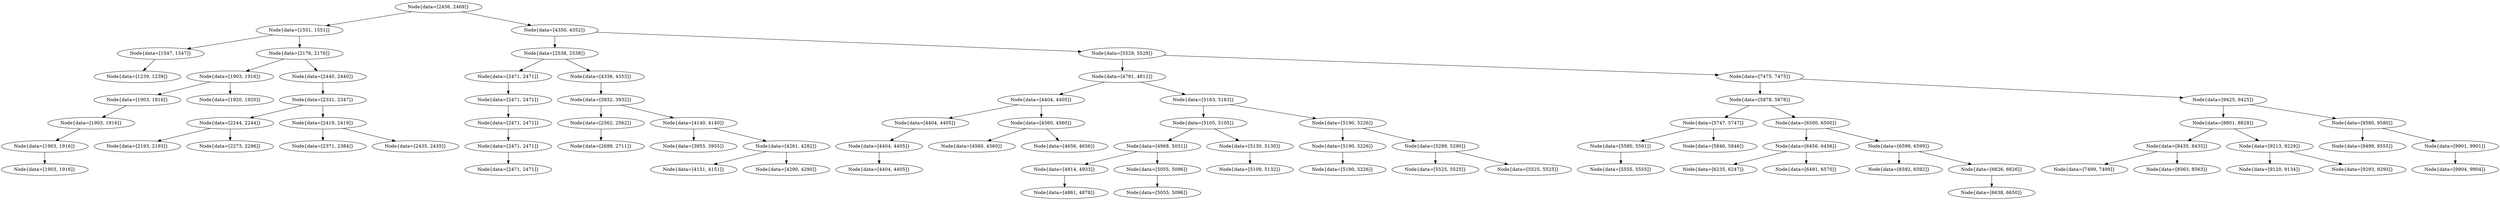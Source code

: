 digraph G{
1131918171 [label="Node{data=[2456, 2469]}"]
1131918171 -> 551300593
551300593 [label="Node{data=[1551, 1551]}"]
551300593 -> 978920172
978920172 [label="Node{data=[1547, 1547]}"]
978920172 -> 1047202004
1047202004 [label="Node{data=[1239, 1239]}"]
551300593 -> 1090029865
1090029865 [label="Node{data=[2176, 2176]}"]
1090029865 -> 25859938
25859938 [label="Node{data=[1903, 1916]}"]
25859938 -> 1916242941
1916242941 [label="Node{data=[1903, 1916]}"]
1916242941 -> 343670983
343670983 [label="Node{data=[1903, 1916]}"]
343670983 -> 273248928
273248928 [label="Node{data=[1903, 1916]}"]
273248928 -> 1169020492
1169020492 [label="Node{data=[1903, 1916]}"]
25859938 -> 185324903
185324903 [label="Node{data=[1920, 1920]}"]
1090029865 -> 2139457273
2139457273 [label="Node{data=[2440, 2440]}"]
2139457273 -> 612509659
612509659 [label="Node{data=[2331, 2347]}"]
612509659 -> 263625393
263625393 [label="Node{data=[2244, 2244]}"]
263625393 -> 1522779853
1522779853 [label="Node{data=[2193, 2193]}"]
263625393 -> 153235746
153235746 [label="Node{data=[2273, 2296]}"]
612509659 -> 1009480482
1009480482 [label="Node{data=[2419, 2419]}"]
1009480482 -> 124982532
124982532 [label="Node{data=[2371, 2384]}"]
1009480482 -> 1136811657
1136811657 [label="Node{data=[2435, 2435]}"]
1131918171 -> 1534184690
1534184690 [label="Node{data=[4350, 4352]}"]
1534184690 -> 1008994013
1008994013 [label="Node{data=[2538, 2538]}"]
1008994013 -> 601943912
601943912 [label="Node{data=[2471, 2471]}"]
601943912 -> 1913113483
1913113483 [label="Node{data=[2471, 2471]}"]
1913113483 -> 658808677
658808677 [label="Node{data=[2471, 2471]}"]
658808677 -> 994736062
994736062 [label="Node{data=[2471, 2471]}"]
994736062 -> 536171536
536171536 [label="Node{data=[2471, 2471]}"]
1008994013 -> 1398968310
1398968310 [label="Node{data=[4336, 4353]}"]
1398968310 -> 1348373832
1348373832 [label="Node{data=[3932, 3932]}"]
1348373832 -> 943843194
943843194 [label="Node{data=[2562, 2562]}"]
943843194 -> 220291510
220291510 [label="Node{data=[2699, 2711]}"]
1348373832 -> 1249592027
1249592027 [label="Node{data=[4140, 4140]}"]
1249592027 -> 1852551697
1852551697 [label="Node{data=[3955, 3955]}"]
1249592027 -> 1495724689
1495724689 [label="Node{data=[4261, 4282]}"]
1495724689 -> 1594623186
1594623186 [label="Node{data=[4151, 4151]}"]
1495724689 -> 1341257842
1341257842 [label="Node{data=[4290, 4290]}"]
1534184690 -> 2084118695
2084118695 [label="Node{data=[5529, 5529]}"]
2084118695 -> 317061067
317061067 [label="Node{data=[4791, 4812]}"]
317061067 -> 770726865
770726865 [label="Node{data=[4404, 4405]}"]
770726865 -> 1837241461
1837241461 [label="Node{data=[4404, 4405]}"]
1837241461 -> 1485516154
1485516154 [label="Node{data=[4404, 4405]}"]
1485516154 -> 1701691919
1701691919 [label="Node{data=[4404, 4405]}"]
770726865 -> 1248605088
1248605088 [label="Node{data=[4560, 4560]}"]
1248605088 -> 934324004
934324004 [label="Node{data=[4560, 4560]}"]
1248605088 -> 919710805
919710805 [label="Node{data=[4656, 4656]}"]
317061067 -> 1034382650
1034382650 [label="Node{data=[5163, 5163]}"]
1034382650 -> 377333789
377333789 [label="Node{data=[5105, 5105]}"]
377333789 -> 616998001
616998001 [label="Node{data=[4968, 5031]}"]
616998001 -> 533600184
533600184 [label="Node{data=[4914, 4933]}"]
533600184 -> 419854278
419854278 [label="Node{data=[4861, 4878]}"]
616998001 -> 1656756667
1656756667 [label="Node{data=[5055, 5096]}"]
1656756667 -> 1932844222
1932844222 [label="Node{data=[5055, 5096]}"]
377333789 -> 480802487
480802487 [label="Node{data=[5130, 5130]}"]
480802487 -> 918198947
918198947 [label="Node{data=[5109, 5132]}"]
1034382650 -> 1423265806
1423265806 [label="Node{data=[5190, 5226]}"]
1423265806 -> 30516998
30516998 [label="Node{data=[5190, 5226]}"]
30516998 -> 1578329157
1578329157 [label="Node{data=[5190, 5226]}"]
1423265806 -> 1017021094
1017021094 [label="Node{data=[5289, 5290]}"]
1017021094 -> 1110827035
1110827035 [label="Node{data=[5525, 5525]}"]
1017021094 -> 1322292940
1322292940 [label="Node{data=[5525, 5525]}"]
2084118695 -> 186966559
186966559 [label="Node{data=[7475, 7475]}"]
186966559 -> 1139264111
1139264111 [label="Node{data=[5878, 5878]}"]
1139264111 -> 775937840
775937840 [label="Node{data=[5747, 5747]}"]
775937840 -> 1687374541
1687374541 [label="Node{data=[5580, 5591]}"]
1687374541 -> 1208711258
1208711258 [label="Node{data=[5555, 5555]}"]
775937840 -> 893548422
893548422 [label="Node{data=[5846, 5846]}"]
1139264111 -> 1700067393
1700067393 [label="Node{data=[6500, 6500]}"]
1700067393 -> 468652804
468652804 [label="Node{data=[6456, 6456]}"]
468652804 -> 137720203
137720203 [label="Node{data=[6235, 6247]}"]
468652804 -> 778946892
778946892 [label="Node{data=[6491, 6570]}"]
1700067393 -> 1815722544
1815722544 [label="Node{data=[6599, 6599]}"]
1815722544 -> 254669696
254669696 [label="Node{data=[6592, 6592]}"]
1815722544 -> 741827271
741827271 [label="Node{data=[6626, 6626]}"]
741827271 -> 1825634724
1825634724 [label="Node{data=[6638, 6650]}"]
186966559 -> 1301882420
1301882420 [label="Node{data=[9425, 9425]}"]
1301882420 -> 759725556
759725556 [label="Node{data=[8801, 8828]}"]
759725556 -> 981341120
981341120 [label="Node{data=[8435, 8435]}"]
981341120 -> 1367916786
1367916786 [label="Node{data=[7499, 7499]}"]
981341120 -> 1428481137
1428481137 [label="Node{data=[8563, 8563]}"]
759725556 -> 997037308
997037308 [label="Node{data=[9213, 9229]}"]
997037308 -> 1908895810
1908895810 [label="Node{data=[9120, 9134]}"]
997037308 -> 1717547480
1717547480 [label="Node{data=[9293, 9293]}"]
1301882420 -> 338347534
338347534 [label="Node{data=[9580, 9580]}"]
338347534 -> 1127705091
1127705091 [label="Node{data=[9499, 9555]}"]
338347534 -> 163071815
163071815 [label="Node{data=[9901, 9901]}"]
163071815 -> 309524185
309524185 [label="Node{data=[9904, 9904]}"]
}